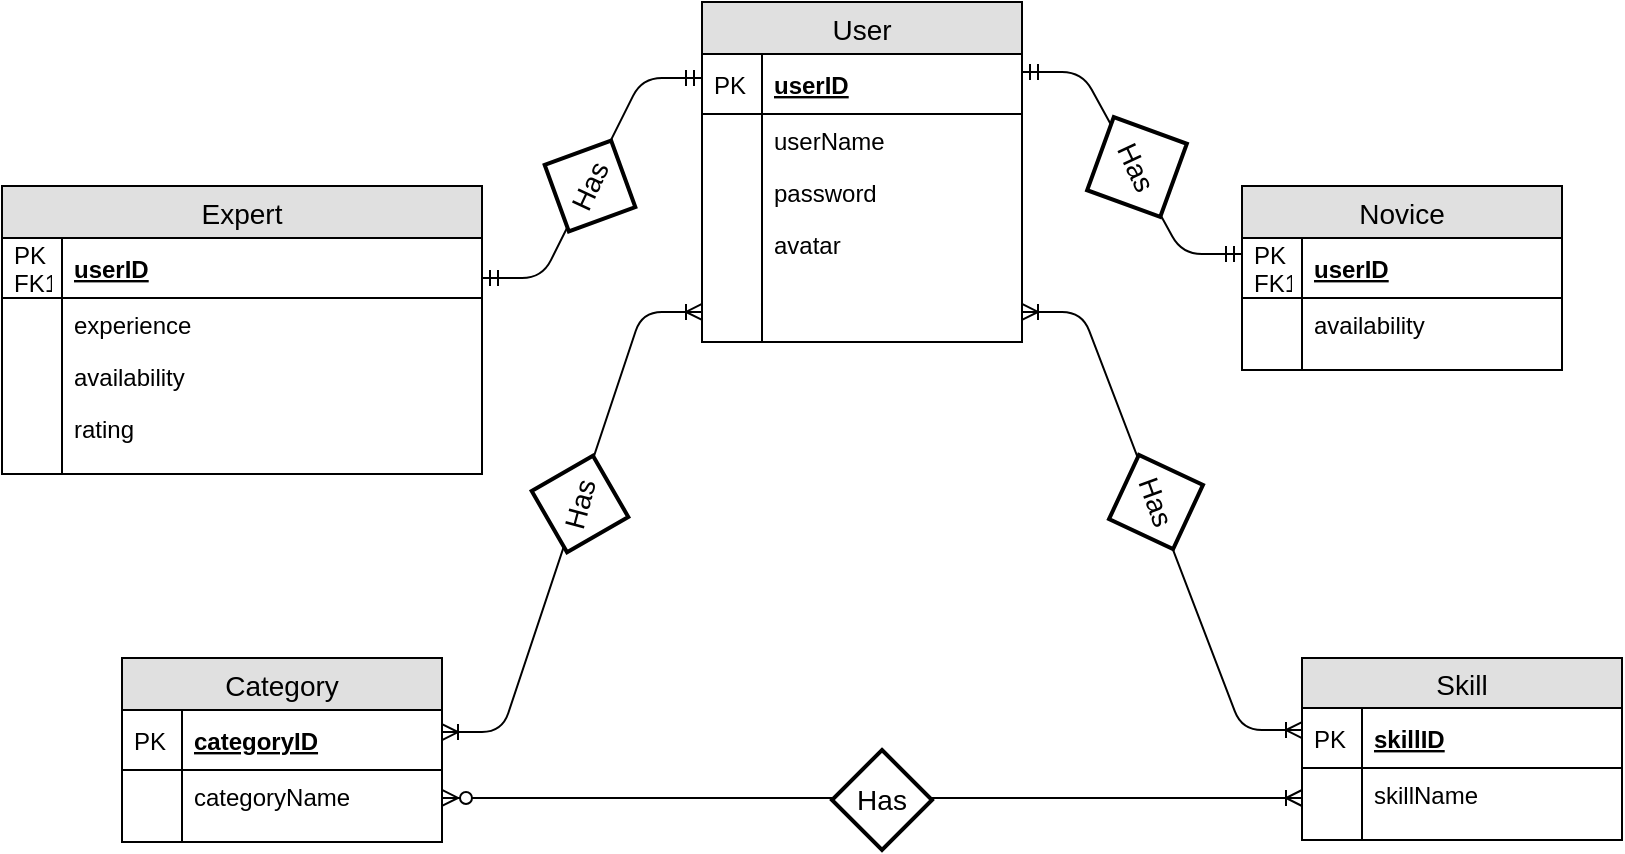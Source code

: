 <mxfile version="12.1.0" type="device" pages="1"><diagram id="8C9VH9GNbUjRxFE-L6t6" name="Page-1"><mxGraphModel dx="1435" dy="550" grid="1" gridSize="10" guides="1" tooltips="1" connect="1" arrows="1" fold="1" page="1" pageScale="1" pageWidth="850" pageHeight="1100" math="0" shadow="0"><root><mxCell id="0"/><mxCell id="1" parent="0"/><mxCell id="sT8p9ZE5nMZMmpqo1-MA-14" value="User" style="swimlane;fontStyle=0;childLayout=stackLayout;horizontal=1;startSize=26;fillColor=#e0e0e0;horizontalStack=0;resizeParent=1;resizeParentMax=0;resizeLast=0;collapsible=1;marginBottom=0;swimlaneFillColor=#ffffff;align=center;fontSize=14;" vertex="1" parent="1"><mxGeometry x="360" y="5" width="160" height="170" as="geometry"/></mxCell><mxCell id="sT8p9ZE5nMZMmpqo1-MA-15" value="userID" style="shape=partialRectangle;top=0;left=0;right=0;bottom=1;align=left;verticalAlign=middle;fillColor=none;spacingLeft=34;spacingRight=4;overflow=hidden;rotatable=0;points=[[0,0.5],[1,0.5]];portConstraint=eastwest;dropTarget=0;fontStyle=5;fontSize=12;" vertex="1" parent="sT8p9ZE5nMZMmpqo1-MA-14"><mxGeometry y="26" width="160" height="30" as="geometry"/></mxCell><mxCell id="sT8p9ZE5nMZMmpqo1-MA-16" value="PK" style="shape=partialRectangle;top=0;left=0;bottom=0;fillColor=none;align=left;verticalAlign=middle;spacingLeft=4;spacingRight=4;overflow=hidden;rotatable=0;points=[];portConstraint=eastwest;part=1;fontSize=12;" vertex="1" connectable="0" parent="sT8p9ZE5nMZMmpqo1-MA-15"><mxGeometry width="30" height="30" as="geometry"/></mxCell><mxCell id="sT8p9ZE5nMZMmpqo1-MA-17" value="userName" style="shape=partialRectangle;top=0;left=0;right=0;bottom=0;align=left;verticalAlign=top;fillColor=none;spacingLeft=34;spacingRight=4;overflow=hidden;rotatable=0;points=[[0,0.5],[1,0.5]];portConstraint=eastwest;dropTarget=0;fontSize=12;" vertex="1" parent="sT8p9ZE5nMZMmpqo1-MA-14"><mxGeometry y="56" width="160" height="26" as="geometry"/></mxCell><mxCell id="sT8p9ZE5nMZMmpqo1-MA-18" value="" style="shape=partialRectangle;top=0;left=0;bottom=0;fillColor=none;align=left;verticalAlign=top;spacingLeft=4;spacingRight=4;overflow=hidden;rotatable=0;points=[];portConstraint=eastwest;part=1;fontSize=12;" vertex="1" connectable="0" parent="sT8p9ZE5nMZMmpqo1-MA-17"><mxGeometry width="30" height="26" as="geometry"/></mxCell><mxCell id="sT8p9ZE5nMZMmpqo1-MA-19" value="password" style="shape=partialRectangle;top=0;left=0;right=0;bottom=0;align=left;verticalAlign=top;fillColor=none;spacingLeft=34;spacingRight=4;overflow=hidden;rotatable=0;points=[[0,0.5],[1,0.5]];portConstraint=eastwest;dropTarget=0;fontSize=12;" vertex="1" parent="sT8p9ZE5nMZMmpqo1-MA-14"><mxGeometry y="82" width="160" height="26" as="geometry"/></mxCell><mxCell id="sT8p9ZE5nMZMmpqo1-MA-20" value="" style="shape=partialRectangle;top=0;left=0;bottom=0;fillColor=none;align=left;verticalAlign=top;spacingLeft=4;spacingRight=4;overflow=hidden;rotatable=0;points=[];portConstraint=eastwest;part=1;fontSize=12;" vertex="1" connectable="0" parent="sT8p9ZE5nMZMmpqo1-MA-19"><mxGeometry width="30" height="26" as="geometry"/></mxCell><mxCell id="sT8p9ZE5nMZMmpqo1-MA-21" value="avatar" style="shape=partialRectangle;top=0;left=0;right=0;bottom=0;align=left;verticalAlign=top;fillColor=none;spacingLeft=34;spacingRight=4;overflow=hidden;rotatable=0;points=[[0,0.5],[1,0.5]];portConstraint=eastwest;dropTarget=0;fontSize=12;" vertex="1" parent="sT8p9ZE5nMZMmpqo1-MA-14"><mxGeometry y="108" width="160" height="26" as="geometry"/></mxCell><mxCell id="sT8p9ZE5nMZMmpqo1-MA-22" value="" style="shape=partialRectangle;top=0;left=0;bottom=0;fillColor=none;align=left;verticalAlign=top;spacingLeft=4;spacingRight=4;overflow=hidden;rotatable=0;points=[];portConstraint=eastwest;part=1;fontSize=12;" vertex="1" connectable="0" parent="sT8p9ZE5nMZMmpqo1-MA-21"><mxGeometry width="30" height="26" as="geometry"/></mxCell><mxCell id="sT8p9ZE5nMZMmpqo1-MA-23" value="" style="shape=partialRectangle;top=0;left=0;right=0;bottom=0;align=left;verticalAlign=top;fillColor=none;spacingLeft=34;spacingRight=4;overflow=hidden;rotatable=0;points=[[0,0.5],[1,0.5]];portConstraint=eastwest;dropTarget=0;fontSize=12;" vertex="1" parent="sT8p9ZE5nMZMmpqo1-MA-14"><mxGeometry y="134" width="160" height="36" as="geometry"/></mxCell><mxCell id="sT8p9ZE5nMZMmpqo1-MA-24" value="" style="shape=partialRectangle;top=0;left=0;bottom=0;fillColor=none;align=left;verticalAlign=top;spacingLeft=4;spacingRight=4;overflow=hidden;rotatable=0;points=[];portConstraint=eastwest;part=1;fontSize=12;" vertex="1" connectable="0" parent="sT8p9ZE5nMZMmpqo1-MA-23"><mxGeometry width="30" height="36" as="geometry"/></mxCell><mxCell id="sT8p9ZE5nMZMmpqo1-MA-25" value="Expert" style="swimlane;fontStyle=0;childLayout=stackLayout;horizontal=1;startSize=26;fillColor=#e0e0e0;horizontalStack=0;resizeParent=1;resizeParentMax=0;resizeLast=0;collapsible=1;marginBottom=0;swimlaneFillColor=#ffffff;align=center;fontSize=14;" vertex="1" parent="1"><mxGeometry x="10" y="97" width="240" height="144" as="geometry"/></mxCell><mxCell id="sT8p9ZE5nMZMmpqo1-MA-26" value="userID" style="shape=partialRectangle;top=0;left=0;right=0;bottom=1;align=left;verticalAlign=middle;fillColor=none;spacingLeft=34;spacingRight=4;overflow=hidden;rotatable=0;points=[[0,0.5],[1,0.5]];portConstraint=eastwest;dropTarget=0;fontStyle=5;fontSize=12;" vertex="1" parent="sT8p9ZE5nMZMmpqo1-MA-25"><mxGeometry y="26" width="240" height="30" as="geometry"/></mxCell><mxCell id="sT8p9ZE5nMZMmpqo1-MA-27" value="PK&#10;FK1" style="shape=partialRectangle;top=0;left=0;bottom=0;fillColor=none;align=left;verticalAlign=middle;spacingLeft=4;spacingRight=4;overflow=hidden;rotatable=0;points=[];portConstraint=eastwest;part=1;fontSize=12;" vertex="1" connectable="0" parent="sT8p9ZE5nMZMmpqo1-MA-26"><mxGeometry width="30" height="30" as="geometry"/></mxCell><mxCell id="sT8p9ZE5nMZMmpqo1-MA-28" value="experience" style="shape=partialRectangle;top=0;left=0;right=0;bottom=0;align=left;verticalAlign=top;fillColor=none;spacingLeft=34;spacingRight=4;overflow=hidden;rotatable=0;points=[[0,0.5],[1,0.5]];portConstraint=eastwest;dropTarget=0;fontSize=12;" vertex="1" parent="sT8p9ZE5nMZMmpqo1-MA-25"><mxGeometry y="56" width="240" height="26" as="geometry"/></mxCell><mxCell id="sT8p9ZE5nMZMmpqo1-MA-29" value="" style="shape=partialRectangle;top=0;left=0;bottom=0;fillColor=none;align=left;verticalAlign=top;spacingLeft=4;spacingRight=4;overflow=hidden;rotatable=0;points=[];portConstraint=eastwest;part=1;fontSize=12;" vertex="1" connectable="0" parent="sT8p9ZE5nMZMmpqo1-MA-28"><mxGeometry width="30" height="26" as="geometry"/></mxCell><mxCell id="sT8p9ZE5nMZMmpqo1-MA-30" value="availability" style="shape=partialRectangle;top=0;left=0;right=0;bottom=0;align=left;verticalAlign=top;fillColor=none;spacingLeft=34;spacingRight=4;overflow=hidden;rotatable=0;points=[[0,0.5],[1,0.5]];portConstraint=eastwest;dropTarget=0;fontSize=12;" vertex="1" parent="sT8p9ZE5nMZMmpqo1-MA-25"><mxGeometry y="82" width="240" height="26" as="geometry"/></mxCell><mxCell id="sT8p9ZE5nMZMmpqo1-MA-31" value="" style="shape=partialRectangle;top=0;left=0;bottom=0;fillColor=none;align=left;verticalAlign=top;spacingLeft=4;spacingRight=4;overflow=hidden;rotatable=0;points=[];portConstraint=eastwest;part=1;fontSize=12;" vertex="1" connectable="0" parent="sT8p9ZE5nMZMmpqo1-MA-30"><mxGeometry width="30" height="26" as="geometry"/></mxCell><mxCell id="sT8p9ZE5nMZMmpqo1-MA-32" value="rating" style="shape=partialRectangle;top=0;left=0;right=0;bottom=0;align=left;verticalAlign=top;fillColor=none;spacingLeft=34;spacingRight=4;overflow=hidden;rotatable=0;points=[[0,0.5],[1,0.5]];portConstraint=eastwest;dropTarget=0;fontSize=12;" vertex="1" parent="sT8p9ZE5nMZMmpqo1-MA-25"><mxGeometry y="108" width="240" height="26" as="geometry"/></mxCell><mxCell id="sT8p9ZE5nMZMmpqo1-MA-33" value="" style="shape=partialRectangle;top=0;left=0;bottom=0;fillColor=none;align=left;verticalAlign=top;spacingLeft=4;spacingRight=4;overflow=hidden;rotatable=0;points=[];portConstraint=eastwest;part=1;fontSize=12;" vertex="1" connectable="0" parent="sT8p9ZE5nMZMmpqo1-MA-32"><mxGeometry width="30" height="26" as="geometry"/></mxCell><mxCell id="sT8p9ZE5nMZMmpqo1-MA-34" value="" style="shape=partialRectangle;top=0;left=0;right=0;bottom=0;align=left;verticalAlign=top;fillColor=none;spacingLeft=34;spacingRight=4;overflow=hidden;rotatable=0;points=[[0,0.5],[1,0.5]];portConstraint=eastwest;dropTarget=0;fontSize=12;" vertex="1" parent="sT8p9ZE5nMZMmpqo1-MA-25"><mxGeometry y="134" width="240" height="10" as="geometry"/></mxCell><mxCell id="sT8p9ZE5nMZMmpqo1-MA-35" value="" style="shape=partialRectangle;top=0;left=0;bottom=0;fillColor=none;align=left;verticalAlign=top;spacingLeft=4;spacingRight=4;overflow=hidden;rotatable=0;points=[];portConstraint=eastwest;part=1;fontSize=12;" vertex="1" connectable="0" parent="sT8p9ZE5nMZMmpqo1-MA-34"><mxGeometry width="30" height="10" as="geometry"/></mxCell><mxCell id="sT8p9ZE5nMZMmpqo1-MA-38" value="Novice" style="swimlane;fontStyle=0;childLayout=stackLayout;horizontal=1;startSize=26;fillColor=#e0e0e0;horizontalStack=0;resizeParent=1;resizeParentMax=0;resizeLast=0;collapsible=1;marginBottom=0;swimlaneFillColor=#ffffff;align=center;fontSize=14;" vertex="1" parent="1"><mxGeometry x="630" y="97" width="160" height="92" as="geometry"/></mxCell><mxCell id="sT8p9ZE5nMZMmpqo1-MA-39" value="userID" style="shape=partialRectangle;top=0;left=0;right=0;bottom=1;align=left;verticalAlign=middle;fillColor=none;spacingLeft=34;spacingRight=4;overflow=hidden;rotatable=0;points=[[0,0.5],[1,0.5]];portConstraint=eastwest;dropTarget=0;fontStyle=5;fontSize=12;" vertex="1" parent="sT8p9ZE5nMZMmpqo1-MA-38"><mxGeometry y="26" width="160" height="30" as="geometry"/></mxCell><mxCell id="sT8p9ZE5nMZMmpqo1-MA-40" value="PK&#10;FK1" style="shape=partialRectangle;top=0;left=0;bottom=0;fillColor=none;align=left;verticalAlign=middle;spacingLeft=4;spacingRight=4;overflow=hidden;rotatable=0;points=[];portConstraint=eastwest;part=1;fontSize=12;" vertex="1" connectable="0" parent="sT8p9ZE5nMZMmpqo1-MA-39"><mxGeometry width="30" height="30" as="geometry"/></mxCell><mxCell id="sT8p9ZE5nMZMmpqo1-MA-41" value="availability" style="shape=partialRectangle;top=0;left=0;right=0;bottom=0;align=left;verticalAlign=top;fillColor=none;spacingLeft=34;spacingRight=4;overflow=hidden;rotatable=0;points=[[0,0.5],[1,0.5]];portConstraint=eastwest;dropTarget=0;fontSize=12;" vertex="1" parent="sT8p9ZE5nMZMmpqo1-MA-38"><mxGeometry y="56" width="160" height="26" as="geometry"/></mxCell><mxCell id="sT8p9ZE5nMZMmpqo1-MA-42" value="" style="shape=partialRectangle;top=0;left=0;bottom=0;fillColor=none;align=left;verticalAlign=top;spacingLeft=4;spacingRight=4;overflow=hidden;rotatable=0;points=[];portConstraint=eastwest;part=1;fontSize=12;" vertex="1" connectable="0" parent="sT8p9ZE5nMZMmpqo1-MA-41"><mxGeometry width="30" height="26" as="geometry"/></mxCell><mxCell id="sT8p9ZE5nMZMmpqo1-MA-47" value="" style="shape=partialRectangle;top=0;left=0;right=0;bottom=0;align=left;verticalAlign=top;fillColor=none;spacingLeft=34;spacingRight=4;overflow=hidden;rotatable=0;points=[[0,0.5],[1,0.5]];portConstraint=eastwest;dropTarget=0;fontSize=12;" vertex="1" parent="sT8p9ZE5nMZMmpqo1-MA-38"><mxGeometry y="82" width="160" height="10" as="geometry"/></mxCell><mxCell id="sT8p9ZE5nMZMmpqo1-MA-48" value="" style="shape=partialRectangle;top=0;left=0;bottom=0;fillColor=none;align=left;verticalAlign=top;spacingLeft=4;spacingRight=4;overflow=hidden;rotatable=0;points=[];portConstraint=eastwest;part=1;fontSize=12;" vertex="1" connectable="0" parent="sT8p9ZE5nMZMmpqo1-MA-47"><mxGeometry width="30" height="10" as="geometry"/></mxCell><mxCell id="sT8p9ZE5nMZMmpqo1-MA-50" value="Skill" style="swimlane;fontStyle=0;childLayout=stackLayout;horizontal=1;startSize=25;fillColor=#e0e0e0;horizontalStack=0;resizeParent=1;resizeParentMax=0;resizeLast=0;collapsible=1;marginBottom=0;swimlaneFillColor=#ffffff;align=center;fontSize=14;" vertex="1" parent="1"><mxGeometry x="660" y="333" width="160" height="91" as="geometry"/></mxCell><mxCell id="sT8p9ZE5nMZMmpqo1-MA-51" value="skillID" style="shape=partialRectangle;top=0;left=0;right=0;bottom=1;align=left;verticalAlign=middle;fillColor=none;spacingLeft=34;spacingRight=4;overflow=hidden;rotatable=0;points=[[0,0.5],[1,0.5]];portConstraint=eastwest;dropTarget=0;fontStyle=5;fontSize=12;" vertex="1" parent="sT8p9ZE5nMZMmpqo1-MA-50"><mxGeometry y="25" width="160" height="30" as="geometry"/></mxCell><mxCell id="sT8p9ZE5nMZMmpqo1-MA-52" value="PK" style="shape=partialRectangle;top=0;left=0;bottom=0;fillColor=none;align=left;verticalAlign=middle;spacingLeft=4;spacingRight=4;overflow=hidden;rotatable=0;points=[];portConstraint=eastwest;part=1;fontSize=12;" vertex="1" connectable="0" parent="sT8p9ZE5nMZMmpqo1-MA-51"><mxGeometry width="30" height="30" as="geometry"/></mxCell><mxCell id="sT8p9ZE5nMZMmpqo1-MA-53" value="skillName" style="shape=partialRectangle;top=0;left=0;right=0;bottom=0;align=left;verticalAlign=top;fillColor=none;spacingLeft=34;spacingRight=4;overflow=hidden;rotatable=0;points=[[0,0.5],[1,0.5]];portConstraint=eastwest;dropTarget=0;fontSize=12;" vertex="1" parent="sT8p9ZE5nMZMmpqo1-MA-50"><mxGeometry y="55" width="160" height="26" as="geometry"/></mxCell><mxCell id="sT8p9ZE5nMZMmpqo1-MA-54" value="" style="shape=partialRectangle;top=0;left=0;bottom=0;fillColor=none;align=left;verticalAlign=top;spacingLeft=4;spacingRight=4;overflow=hidden;rotatable=0;points=[];portConstraint=eastwest;part=1;fontSize=12;" vertex="1" connectable="0" parent="sT8p9ZE5nMZMmpqo1-MA-53"><mxGeometry width="30" height="26" as="geometry"/></mxCell><mxCell id="sT8p9ZE5nMZMmpqo1-MA-79" value="" style="edgeStyle=entityRelationEdgeStyle;fontSize=12;html=1;endArrow=ERoneToMany;startArrow=ERzeroToMany;exitX=1;exitY=0.538;exitDx=0;exitDy=0;exitPerimeter=0;" edge="1" parent="sT8p9ZE5nMZMmpqo1-MA-50" source="sT8p9ZE5nMZMmpqo1-MA-64"><mxGeometry width="100" height="100" relative="1" as="geometry"><mxPoint x="-185" y="82" as="sourcePoint"/><mxPoint y="70" as="targetPoint"/></mxGeometry></mxCell><mxCell id="sT8p9ZE5nMZMmpqo1-MA-59" value="" style="shape=partialRectangle;top=0;left=0;right=0;bottom=0;align=left;verticalAlign=top;fillColor=none;spacingLeft=34;spacingRight=4;overflow=hidden;rotatable=0;points=[[0,0.5],[1,0.5]];portConstraint=eastwest;dropTarget=0;fontSize=12;" vertex="1" parent="sT8p9ZE5nMZMmpqo1-MA-50"><mxGeometry y="81" width="160" height="10" as="geometry"/></mxCell><mxCell id="sT8p9ZE5nMZMmpqo1-MA-60" value="" style="shape=partialRectangle;top=0;left=0;bottom=0;fillColor=none;align=left;verticalAlign=top;spacingLeft=4;spacingRight=4;overflow=hidden;rotatable=0;points=[];portConstraint=eastwest;part=1;fontSize=12;" vertex="1" connectable="0" parent="sT8p9ZE5nMZMmpqo1-MA-59"><mxGeometry width="30" height="10" as="geometry"/></mxCell><mxCell id="sT8p9ZE5nMZMmpqo1-MA-61" value="Category" style="swimlane;fontStyle=0;childLayout=stackLayout;horizontal=1;startSize=26;fillColor=#e0e0e0;horizontalStack=0;resizeParent=1;resizeParentMax=0;resizeLast=0;collapsible=1;marginBottom=0;swimlaneFillColor=#ffffff;align=center;fontSize=14;" vertex="1" parent="1"><mxGeometry x="70" y="333" width="160" height="92" as="geometry"/></mxCell><mxCell id="sT8p9ZE5nMZMmpqo1-MA-62" value="categoryID" style="shape=partialRectangle;top=0;left=0;right=0;bottom=1;align=left;verticalAlign=middle;fillColor=none;spacingLeft=34;spacingRight=4;overflow=hidden;rotatable=0;points=[[0,0.5],[1,0.5]];portConstraint=eastwest;dropTarget=0;fontStyle=5;fontSize=12;" vertex="1" parent="sT8p9ZE5nMZMmpqo1-MA-61"><mxGeometry y="26" width="160" height="30" as="geometry"/></mxCell><mxCell id="sT8p9ZE5nMZMmpqo1-MA-63" value="PK" style="shape=partialRectangle;top=0;left=0;bottom=0;fillColor=none;align=left;verticalAlign=middle;spacingLeft=4;spacingRight=4;overflow=hidden;rotatable=0;points=[];portConstraint=eastwest;part=1;fontSize=12;" vertex="1" connectable="0" parent="sT8p9ZE5nMZMmpqo1-MA-62"><mxGeometry width="30" height="30" as="geometry"/></mxCell><mxCell id="sT8p9ZE5nMZMmpqo1-MA-64" value="categoryName" style="shape=partialRectangle;top=0;left=0;right=0;bottom=0;align=left;verticalAlign=top;fillColor=none;spacingLeft=34;spacingRight=4;overflow=hidden;rotatable=0;points=[[0,0.5],[1,0.5]];portConstraint=eastwest;dropTarget=0;fontSize=12;" vertex="1" parent="sT8p9ZE5nMZMmpqo1-MA-61"><mxGeometry y="56" width="160" height="26" as="geometry"/></mxCell><mxCell id="sT8p9ZE5nMZMmpqo1-MA-65" value="" style="shape=partialRectangle;top=0;left=0;bottom=0;fillColor=none;align=left;verticalAlign=top;spacingLeft=4;spacingRight=4;overflow=hidden;rotatable=0;points=[];portConstraint=eastwest;part=1;fontSize=12;" vertex="1" connectable="0" parent="sT8p9ZE5nMZMmpqo1-MA-64"><mxGeometry width="30" height="26" as="geometry"/></mxCell><mxCell id="sT8p9ZE5nMZMmpqo1-MA-70" value="" style="shape=partialRectangle;top=0;left=0;right=0;bottom=0;align=left;verticalAlign=top;fillColor=none;spacingLeft=34;spacingRight=4;overflow=hidden;rotatable=0;points=[[0,0.5],[1,0.5]];portConstraint=eastwest;dropTarget=0;fontSize=12;" vertex="1" parent="sT8p9ZE5nMZMmpqo1-MA-61"><mxGeometry y="82" width="160" height="10" as="geometry"/></mxCell><mxCell id="sT8p9ZE5nMZMmpqo1-MA-71" value="" style="shape=partialRectangle;top=0;left=0;bottom=0;fillColor=none;align=left;verticalAlign=top;spacingLeft=4;spacingRight=4;overflow=hidden;rotatable=0;points=[];portConstraint=eastwest;part=1;fontSize=12;" vertex="1" connectable="0" parent="sT8p9ZE5nMZMmpqo1-MA-70"><mxGeometry width="30" height="10" as="geometry"/></mxCell><mxCell id="sT8p9ZE5nMZMmpqo1-MA-74" value="" style="edgeStyle=entityRelationEdgeStyle;fontSize=12;html=1;endArrow=ERoneToMany;startArrow=ERoneToMany;entryX=0;entryY=0.583;entryDx=0;entryDy=0;entryPerimeter=0;exitX=1;exitY=0.367;exitDx=0;exitDy=0;exitPerimeter=0;" edge="1" parent="1" source="sT8p9ZE5nMZMmpqo1-MA-62" target="sT8p9ZE5nMZMmpqo1-MA-23"><mxGeometry width="100" height="100" relative="1" as="geometry"><mxPoint x="320" y="260" as="sourcePoint"/><mxPoint x="360" y="79" as="targetPoint"/></mxGeometry></mxCell><mxCell id="sT8p9ZE5nMZMmpqo1-MA-75" value="" style="edgeStyle=entityRelationEdgeStyle;fontSize=12;html=1;endArrow=ERoneToMany;startArrow=ERoneToMany;entryX=0;entryY=0.367;entryDx=0;entryDy=0;entryPerimeter=0;exitX=1;exitY=0.583;exitDx=0;exitDy=0;exitPerimeter=0;" edge="1" parent="1" source="sT8p9ZE5nMZMmpqo1-MA-23" target="sT8p9ZE5nMZMmpqo1-MA-51"><mxGeometry width="100" height="100" relative="1" as="geometry"><mxPoint x="520" y="270" as="sourcePoint"/><mxPoint x="620" y="170" as="targetPoint"/></mxGeometry></mxCell><mxCell id="sT8p9ZE5nMZMmpqo1-MA-103" value="" style="edgeStyle=entityRelationEdgeStyle;fontSize=12;html=1;endArrow=ERmandOne;startArrow=ERmandOne;" edge="1" parent="1"><mxGeometry width="100" height="100" relative="1" as="geometry"><mxPoint x="250" y="143" as="sourcePoint"/><mxPoint x="360" y="43" as="targetPoint"/></mxGeometry></mxCell><mxCell id="sT8p9ZE5nMZMmpqo1-MA-109" value="" style="edgeStyle=entityRelationEdgeStyle;fontSize=12;html=1;endArrow=ERmandOne;startArrow=ERmandOne;exitX=1;exitY=0.3;exitDx=0;exitDy=0;exitPerimeter=0;" edge="1" parent="1" source="sT8p9ZE5nMZMmpqo1-MA-15"><mxGeometry width="100" height="100" relative="1" as="geometry"><mxPoint x="530" y="231" as="sourcePoint"/><mxPoint x="630" y="131" as="targetPoint"/></mxGeometry></mxCell><mxCell id="sT8p9ZE5nMZMmpqo1-MA-126" value="Has" style="shape=rhombus;strokeWidth=2;fontSize=17;perimeter=rhombusPerimeter;whiteSpace=wrap;html=1;align=center;fontSize=14;" vertex="1" parent="1"><mxGeometry x="425" y="379" width="50" height="50" as="geometry"/></mxCell><mxCell id="sT8p9ZE5nMZMmpqo1-MA-127" value="Has" style="shape=rhombus;strokeWidth=2;fontSize=17;perimeter=rhombusPerimeter;whiteSpace=wrap;html=1;align=center;fontSize=14;rotation=-75;" vertex="1" parent="1"><mxGeometry x="274" y="231" width="50" height="50" as="geometry"/></mxCell><mxCell id="sT8p9ZE5nMZMmpqo1-MA-128" value="Has" style="shape=rhombus;strokeWidth=2;fontSize=17;perimeter=rhombusPerimeter;whiteSpace=wrap;html=1;align=center;fontSize=14;rotation=70;" vertex="1" parent="1"><mxGeometry x="562" y="230" width="50" height="50" as="geometry"/></mxCell><mxCell id="sT8p9ZE5nMZMmpqo1-MA-129" value="Has" style="shape=rhombus;strokeWidth=2;fontSize=17;perimeter=rhombusPerimeter;whiteSpace=wrap;html=1;align=center;fontSize=14;rotation=65;direction=south;" vertex="1" parent="1"><mxGeometry x="550" y="60" width="55" height="55" as="geometry"/></mxCell><mxCell id="sT8p9ZE5nMZMmpqo1-MA-130" value="Has" style="shape=rhombus;strokeWidth=2;fontSize=17;perimeter=rhombusPerimeter;whiteSpace=wrap;html=1;align=center;fontSize=14;rotation=-65;" vertex="1" parent="1"><mxGeometry x="279" y="72" width="50" height="50" as="geometry"/></mxCell></root></mxGraphModel></diagram></mxfile>
